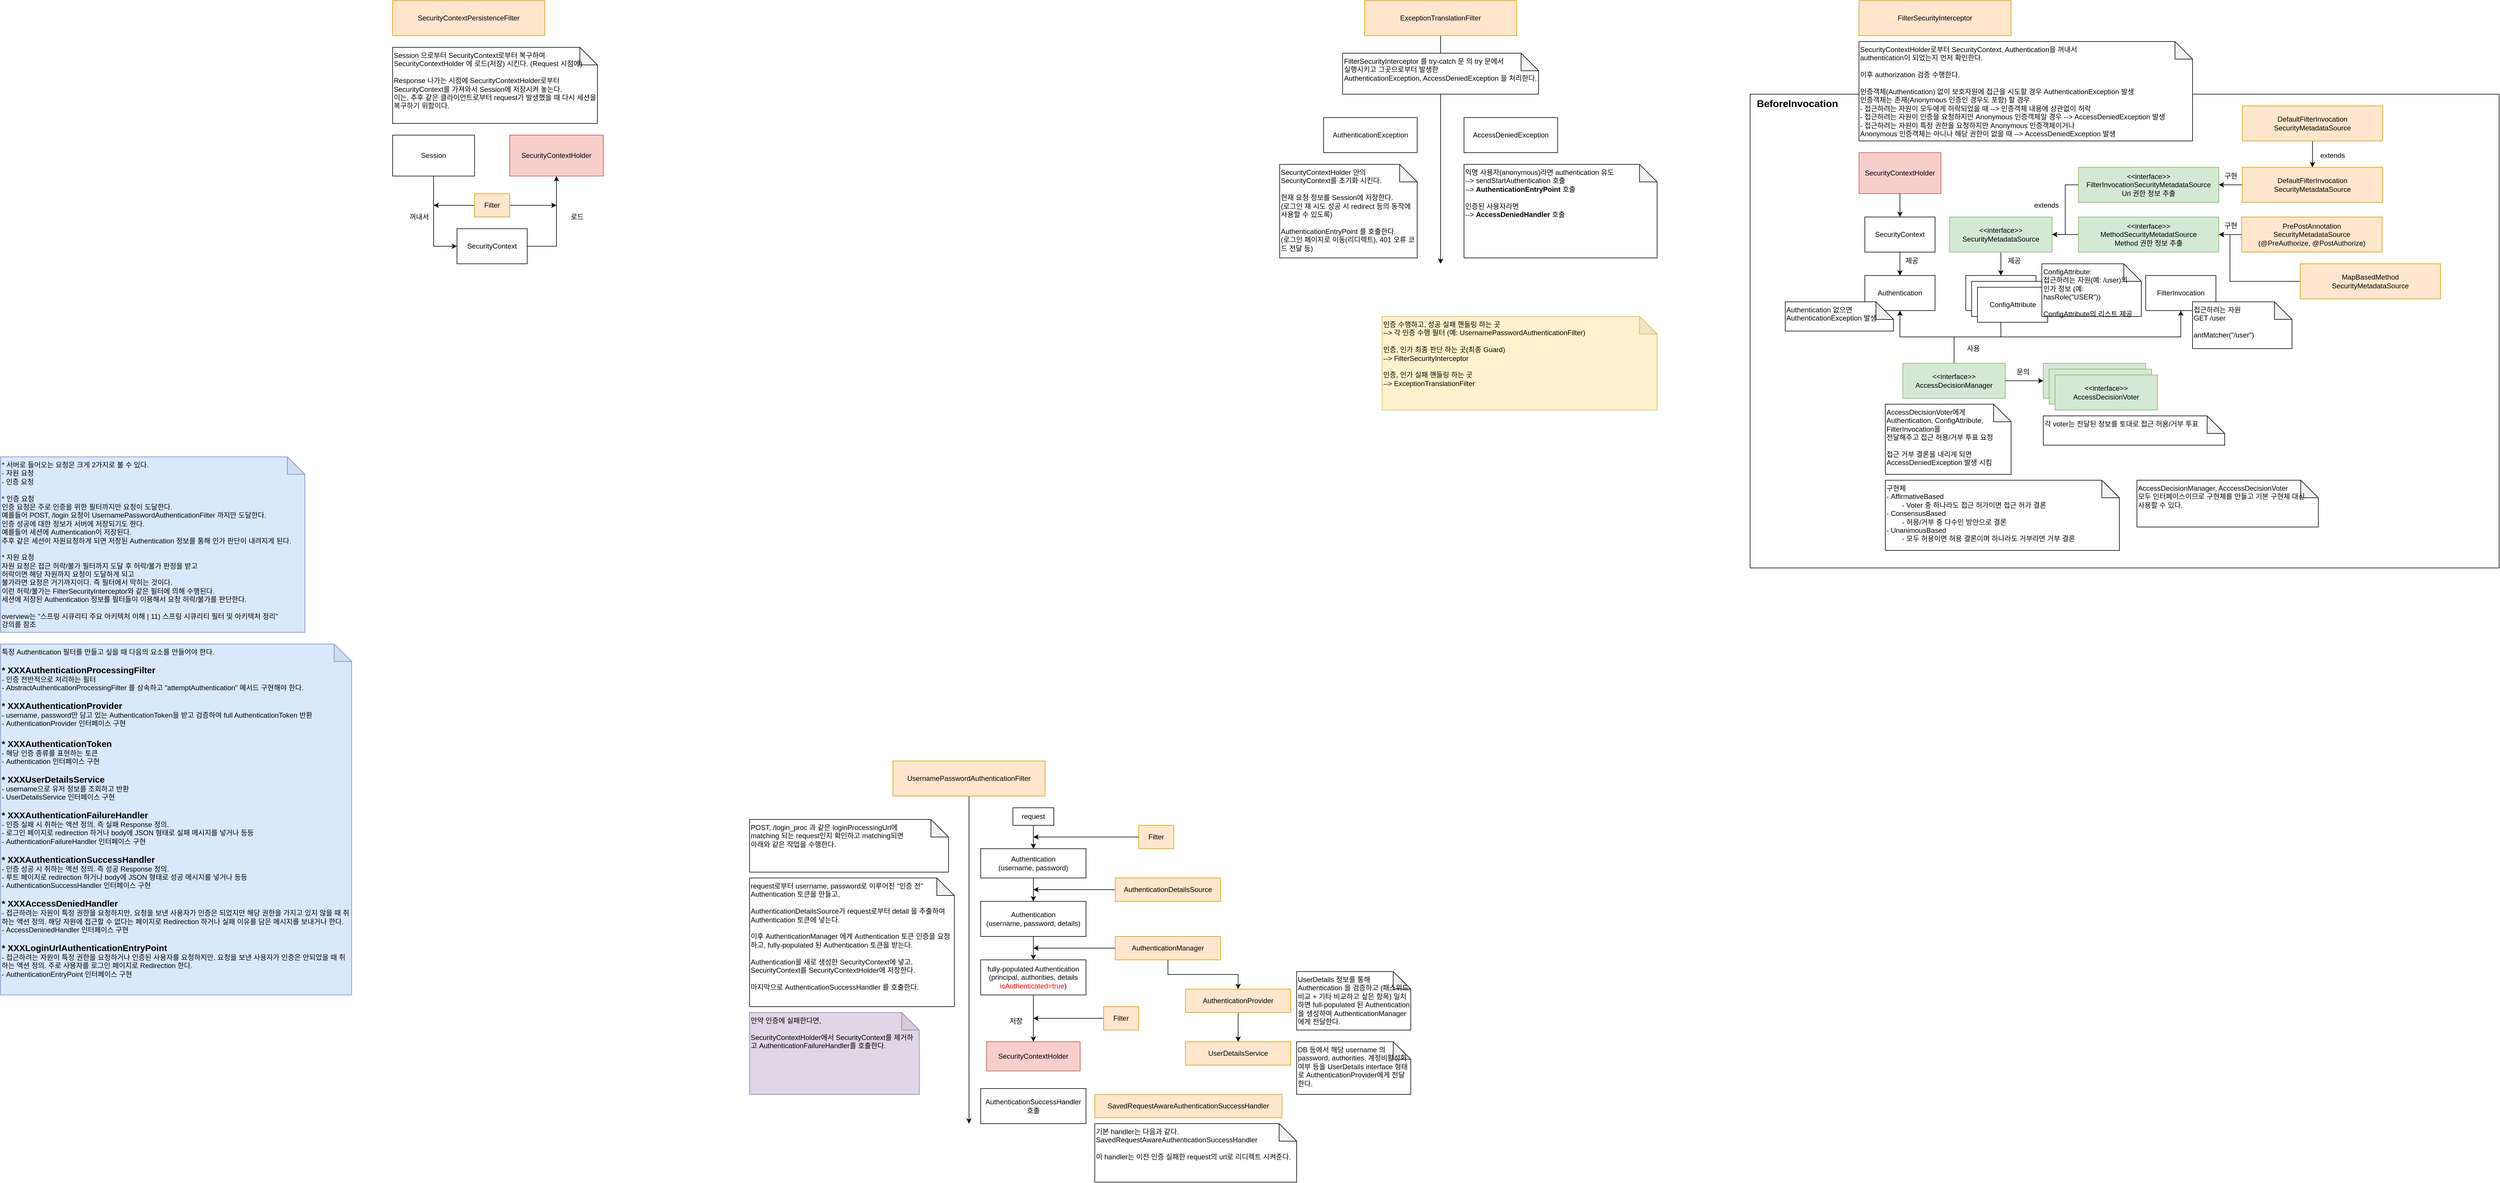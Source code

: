 <mxfile version="20.3.0" type="device"><diagram id="fEAKp0u4uvfyY1nAIhSr" name="페이지-1"><mxGraphModel dx="1470" dy="1015" grid="1" gridSize="10" guides="1" tooltips="1" connect="1" arrows="1" fold="1" page="1" pageScale="1" pageWidth="4681" pageHeight="3300" math="0" shadow="0"><root><mxCell id="0"/><mxCell id="1" parent="0"/><mxCell id="J-JiN92Ajlv5Bf_auCb4-23" value="&amp;nbsp; BeforeInvocation" style="whiteSpace=wrap;html=1;align=left;verticalAlign=top;fontStyle=1;fontSize=17;" vertex="1" parent="1"><mxGeometry x="3140" y="350" width="1280" height="810" as="geometry"/></mxCell><mxCell id="0zWAwp9m0HfC0vulb-zA-1" value="SecurityContextPersistenceFilter" style="rounded=0;whiteSpace=wrap;html=1;fillColor=#ffe6cc;strokeColor=#d79b00;" parent="1" vertex="1"><mxGeometry x="820" y="190" width="260" height="60" as="geometry"/></mxCell><mxCell id="0zWAwp9m0HfC0vulb-zA-2" value="Session 으로부터 SecurityContext로부터 복구하여 SecurityContextHolder 에 로드(저장) 시킨다. (Request 시점에)&lt;br&gt;&lt;br&gt;Response 나가는 시점에 SecurityContextHolder로부터&lt;br&gt;SecurityContext를 가져와서 Session에 저장시켜 놓는다.&lt;br&gt;이는, 추후 같은 클라이언트로부터 request가 발생했을 때 다시 세션을&lt;br&gt;복구하기 위함이다." style="shape=note;whiteSpace=wrap;html=1;backgroundOutline=1;darkOpacity=0.05;align=left;verticalAlign=top;" parent="1" vertex="1"><mxGeometry x="820" y="270" width="350" height="130" as="geometry"/></mxCell><mxCell id="0zWAwp9m0HfC0vulb-zA-5" style="edgeStyle=orthogonalEdgeStyle;rounded=0;orthogonalLoop=1;jettySize=auto;html=1;" parent="1" source="0zWAwp9m0HfC0vulb-zA-3" edge="1"><mxGeometry relative="1" as="geometry"><mxPoint x="1805" y="2110" as="targetPoint"/></mxGeometry></mxCell><mxCell id="0zWAwp9m0HfC0vulb-zA-3" value="UsernamePasswordAuthenticationFilter" style="rounded=0;whiteSpace=wrap;html=1;fillColor=#ffe6cc;strokeColor=#d79b00;" parent="1" vertex="1"><mxGeometry x="1675" y="1490" width="260" height="60" as="geometry"/></mxCell><mxCell id="0zWAwp9m0HfC0vulb-zA-4" value="request로부터 username, password로 이루어진 &quot;인증 전&quot; Authentication 토큰을 만들고,&lt;br&gt;&lt;br&gt;AuthenticationDetailsSource가 request로부터 detail 을 추출하여 Authentication 토큰에 넣는다.&lt;br&gt;&lt;br&gt;이후 AuthenticationManager 에게 Authentication 토큰 인증을 요청하고, fully-populated 된 Authentication 토큰을 받는다.&lt;br&gt;&lt;br&gt;Authentication을 새로 생성한 SecurityContext에 넣고, SecurityContext를 SecurityContextHolder에 저장한다.&lt;br&gt;&lt;br&gt;마지막으로 AuthenticationSuccessHandler 를 호출한다." style="shape=note;whiteSpace=wrap;html=1;backgroundOutline=1;darkOpacity=0.05;align=left;verticalAlign=top;" parent="1" vertex="1"><mxGeometry x="1430" y="1690" width="350" height="220" as="geometry"/></mxCell><mxCell id="tesphDFJNX7xThEqR43b-5" style="edgeStyle=orthogonalEdgeStyle;rounded=0;orthogonalLoop=1;jettySize=auto;html=1;entryX=0.5;entryY=0;entryDx=0;entryDy=0;" parent="1" source="0zWAwp9m0HfC0vulb-zA-6" target="tesphDFJNX7xThEqR43b-4" edge="1"><mxGeometry relative="1" as="geometry"/></mxCell><mxCell id="0zWAwp9m0HfC0vulb-zA-6" value="Authentication&lt;br&gt;(username, password)" style="whiteSpace=wrap;html=1;" parent="1" vertex="1"><mxGeometry x="1825" y="1640" width="180" height="50" as="geometry"/></mxCell><mxCell id="0zWAwp9m0HfC0vulb-zA-7" value="FilterSecurityInterceptor" style="rounded=0;whiteSpace=wrap;html=1;fillColor=#ffe6cc;strokeColor=#d79b00;" parent="1" vertex="1"><mxGeometry x="3326" y="190" width="260" height="60" as="geometry"/></mxCell><mxCell id="0zWAwp9m0HfC0vulb-zA-14" style="edgeStyle=orthogonalEdgeStyle;rounded=0;orthogonalLoop=1;jettySize=auto;html=1;entryX=0.5;entryY=1;entryDx=0;entryDy=0;exitX=1;exitY=0.5;exitDx=0;exitDy=0;" parent="1" source="0zWAwp9m0HfC0vulb-zA-9" target="0zWAwp9m0HfC0vulb-zA-10" edge="1"><mxGeometry relative="1" as="geometry"/></mxCell><mxCell id="0zWAwp9m0HfC0vulb-zA-9" value="SecurityContext" style="rounded=0;whiteSpace=wrap;html=1;" parent="1" vertex="1"><mxGeometry x="930" y="580" width="120" height="60" as="geometry"/></mxCell><mxCell id="0zWAwp9m0HfC0vulb-zA-10" value="SecurityContextHolder" style="rounded=0;whiteSpace=wrap;html=1;fillColor=#f8cecc;strokeColor=#b85450;" parent="1" vertex="1"><mxGeometry x="1020" y="420" width="160" height="70" as="geometry"/></mxCell><mxCell id="0zWAwp9m0HfC0vulb-zA-15" style="edgeStyle=orthogonalEdgeStyle;rounded=0;orthogonalLoop=1;jettySize=auto;html=1;entryX=0;entryY=0.5;entryDx=0;entryDy=0;" parent="1" source="0zWAwp9m0HfC0vulb-zA-11" target="0zWAwp9m0HfC0vulb-zA-9" edge="1"><mxGeometry relative="1" as="geometry"/></mxCell><mxCell id="0zWAwp9m0HfC0vulb-zA-11" value="Session" style="rounded=0;whiteSpace=wrap;html=1;" parent="1" vertex="1"><mxGeometry x="820" y="420" width="140" height="70" as="geometry"/></mxCell><mxCell id="0zWAwp9m0HfC0vulb-zA-16" style="edgeStyle=orthogonalEdgeStyle;rounded=0;orthogonalLoop=1;jettySize=auto;html=1;" parent="1" source="0zWAwp9m0HfC0vulb-zA-13" edge="1"><mxGeometry relative="1" as="geometry"><mxPoint x="890" y="540" as="targetPoint"/></mxGeometry></mxCell><mxCell id="0zWAwp9m0HfC0vulb-zA-17" style="edgeStyle=orthogonalEdgeStyle;rounded=0;orthogonalLoop=1;jettySize=auto;html=1;" parent="1" source="0zWAwp9m0HfC0vulb-zA-13" edge="1"><mxGeometry relative="1" as="geometry"><mxPoint x="1100" y="540" as="targetPoint"/></mxGeometry></mxCell><mxCell id="0zWAwp9m0HfC0vulb-zA-13" value="Filter" style="whiteSpace=wrap;html=1;fillColor=#ffe6cc;strokeColor=#d79b00;" parent="1" vertex="1"><mxGeometry x="960" y="520" width="60" height="40" as="geometry"/></mxCell><mxCell id="0zWAwp9m0HfC0vulb-zA-18" value="꺼내서" style="text;html=1;align=center;verticalAlign=middle;resizable=0;points=[];autosize=1;strokeColor=none;fillColor=none;" parent="1" vertex="1"><mxGeometry x="840" y="545" width="50" height="30" as="geometry"/></mxCell><mxCell id="0zWAwp9m0HfC0vulb-zA-19" value="로드" style="text;html=1;align=center;verticalAlign=middle;resizable=0;points=[];autosize=1;strokeColor=none;fillColor=none;" parent="1" vertex="1"><mxGeometry x="1115" y="545" width="40" height="30" as="geometry"/></mxCell><mxCell id="0zWAwp9m0HfC0vulb-zA-33" style="edgeStyle=orthogonalEdgeStyle;rounded=0;orthogonalLoop=1;jettySize=auto;html=1;entryX=0.5;entryY=0;entryDx=0;entryDy=0;" parent="1" source="0zWAwp9m0HfC0vulb-zA-21" target="0zWAwp9m0HfC0vulb-zA-32" edge="1"><mxGeometry relative="1" as="geometry"/></mxCell><mxCell id="0zWAwp9m0HfC0vulb-zA-21" value="SecurityContext" style="rounded=0;whiteSpace=wrap;html=1;" parent="1" vertex="1"><mxGeometry x="3336" y="560" width="120" height="60" as="geometry"/></mxCell><mxCell id="0zWAwp9m0HfC0vulb-zA-31" style="edgeStyle=orthogonalEdgeStyle;rounded=0;orthogonalLoop=1;jettySize=auto;html=1;entryX=0.5;entryY=0;entryDx=0;entryDy=0;" parent="1" source="0zWAwp9m0HfC0vulb-zA-24" target="0zWAwp9m0HfC0vulb-zA-21" edge="1"><mxGeometry relative="1" as="geometry"/></mxCell><mxCell id="0zWAwp9m0HfC0vulb-zA-24" value="SecurityContextHolder" style="rounded=0;whiteSpace=wrap;html=1;fillColor=#f8cecc;strokeColor=#b85450;" parent="1" vertex="1"><mxGeometry x="3326" y="450" width="140" height="70" as="geometry"/></mxCell><mxCell id="0zWAwp9m0HfC0vulb-zA-30" value="SecurityContextHolder로부터 SecurityContext, Authentication을 꺼내서&lt;br&gt;authentication이 되었는지 먼저 확인한다.&lt;br&gt;&lt;br&gt;이후 authorization 검증 수행한다.&lt;br&gt;&lt;br&gt;인증객체(Authentication) 없이 보호자원에 접근을 시도할 경우 AuthenticationException 발생&lt;br&gt;인증객체는 존재(Anonymous 인증인 경우도 포함) 할 경우&lt;br&gt;- 접근하려는 자원이 모두에게 허락되었을 때 --&amp;gt; 인증객체 내용에 상관없이 허락&lt;br&gt;- 접근하려는 자원이 인증을 요청하지만 Anonymous 인증객체일 경우 --&amp;gt; AccessDeniedException 발생&lt;br&gt;- 접근하려는 자원이 특정 권한을 요청하지만 Anonymous 인증객체이거나&lt;br&gt;Anonymous 인증객체는 아니나 해당 권한이 없을 때 --&amp;gt; AccessDeniedException 발생" style="shape=note;whiteSpace=wrap;html=1;backgroundOutline=1;darkOpacity=0.05;align=left;verticalAlign=top;" parent="1" vertex="1"><mxGeometry x="3326" y="260" width="570" height="170" as="geometry"/></mxCell><mxCell id="0zWAwp9m0HfC0vulb-zA-32" value="Authentication" style="rounded=0;whiteSpace=wrap;html=1;" parent="1" vertex="1"><mxGeometry x="3336" y="660" width="120" height="60" as="geometry"/></mxCell><mxCell id="tesphDFJNX7xThEqR43b-2" value="만약 인증에 실패한다면,&lt;br&gt;&lt;br&gt;SecurityContextHolder에서 SecurityContext를 제거하고 AuthenticationFailureHandler를 호출한다." style="shape=note;whiteSpace=wrap;html=1;backgroundOutline=1;darkOpacity=0.05;align=left;verticalAlign=top;fillColor=#e1d5e7;strokeColor=#9673a6;" parent="1" vertex="1"><mxGeometry x="1430" y="1920" width="290" height="140" as="geometry"/></mxCell><mxCell id="tesphDFJNX7xThEqR43b-7" style="edgeStyle=orthogonalEdgeStyle;rounded=0;orthogonalLoop=1;jettySize=auto;html=1;entryX=0.5;entryY=0;entryDx=0;entryDy=0;" parent="1" source="tesphDFJNX7xThEqR43b-4" target="tesphDFJNX7xThEqR43b-6" edge="1"><mxGeometry relative="1" as="geometry"/></mxCell><mxCell id="tesphDFJNX7xThEqR43b-4" value="Authentication&lt;br&gt;(username, password, details)" style="whiteSpace=wrap;html=1;" parent="1" vertex="1"><mxGeometry x="1825" y="1730" width="180" height="60" as="geometry"/></mxCell><mxCell id="tesphDFJNX7xThEqR43b-30" style="edgeStyle=orthogonalEdgeStyle;rounded=0;orthogonalLoop=1;jettySize=auto;html=1;entryX=0.5;entryY=0;entryDx=0;entryDy=0;" parent="1" source="tesphDFJNX7xThEqR43b-6" target="tesphDFJNX7xThEqR43b-29" edge="1"><mxGeometry relative="1" as="geometry"><mxPoint x="1915" y="1930" as="targetPoint"/></mxGeometry></mxCell><mxCell id="tesphDFJNX7xThEqR43b-6" value="fully-populated Authentication&lt;br&gt;(principal, authorities, details&lt;br&gt;&lt;font color=&quot;#ff0000&quot;&gt;isAuthenticated=true&lt;/font&gt;)" style="whiteSpace=wrap;html=1;" parent="1" vertex="1"><mxGeometry x="1825" y="1830" width="180" height="60" as="geometry"/></mxCell><mxCell id="tesphDFJNX7xThEqR43b-16" style="edgeStyle=orthogonalEdgeStyle;rounded=0;orthogonalLoop=1;jettySize=auto;html=1;" parent="1" source="tesphDFJNX7xThEqR43b-8" edge="1"><mxGeometry relative="1" as="geometry"><mxPoint x="1915" y="1710" as="targetPoint"/></mxGeometry></mxCell><mxCell id="tesphDFJNX7xThEqR43b-8" value="AuthenticationDetailsSource" style="whiteSpace=wrap;html=1;fillColor=#ffe6cc;strokeColor=#d79b00;" parent="1" vertex="1"><mxGeometry x="2055" y="1690" width="180" height="40" as="geometry"/></mxCell><mxCell id="tesphDFJNX7xThEqR43b-12" style="edgeStyle=orthogonalEdgeStyle;rounded=0;orthogonalLoop=1;jettySize=auto;html=1;entryX=0.5;entryY=0;entryDx=0;entryDy=0;" parent="1" source="tesphDFJNX7xThEqR43b-10" target="0zWAwp9m0HfC0vulb-zA-6" edge="1"><mxGeometry relative="1" as="geometry"/></mxCell><mxCell id="tesphDFJNX7xThEqR43b-10" value="request" style="whiteSpace=wrap;html=1;" parent="1" vertex="1"><mxGeometry x="1880" y="1570" width="70" height="30" as="geometry"/></mxCell><mxCell id="tesphDFJNX7xThEqR43b-17" style="edgeStyle=orthogonalEdgeStyle;rounded=0;orthogonalLoop=1;jettySize=auto;html=1;" parent="1" source="tesphDFJNX7xThEqR43b-14" edge="1"><mxGeometry relative="1" as="geometry"><mxPoint x="1915" y="1620" as="targetPoint"/></mxGeometry></mxCell><mxCell id="tesphDFJNX7xThEqR43b-14" value="Filter" style="whiteSpace=wrap;html=1;fillColor=#ffe6cc;strokeColor=#d79b00;" parent="1" vertex="1"><mxGeometry x="2095" y="1600" width="60" height="40" as="geometry"/></mxCell><mxCell id="tesphDFJNX7xThEqR43b-19" style="edgeStyle=orthogonalEdgeStyle;rounded=0;orthogonalLoop=1;jettySize=auto;html=1;" parent="1" source="tesphDFJNX7xThEqR43b-18" edge="1"><mxGeometry relative="1" as="geometry"><mxPoint x="1915" y="1810" as="targetPoint"/></mxGeometry></mxCell><mxCell id="tesphDFJNX7xThEqR43b-26" style="edgeStyle=orthogonalEdgeStyle;rounded=0;orthogonalLoop=1;jettySize=auto;html=1;entryX=0.5;entryY=0;entryDx=0;entryDy=0;" parent="1" source="tesphDFJNX7xThEqR43b-18" target="tesphDFJNX7xThEqR43b-20" edge="1"><mxGeometry relative="1" as="geometry"/></mxCell><mxCell id="tesphDFJNX7xThEqR43b-18" value="AuthenticationManager" style="whiteSpace=wrap;html=1;fillColor=#ffe6cc;strokeColor=#d79b00;" parent="1" vertex="1"><mxGeometry x="2055" y="1790" width="180" height="40" as="geometry"/></mxCell><mxCell id="tesphDFJNX7xThEqR43b-27" style="edgeStyle=orthogonalEdgeStyle;rounded=0;orthogonalLoop=1;jettySize=auto;html=1;entryX=0.5;entryY=0;entryDx=0;entryDy=0;" parent="1" source="tesphDFJNX7xThEqR43b-20" target="tesphDFJNX7xThEqR43b-21" edge="1"><mxGeometry relative="1" as="geometry"/></mxCell><mxCell id="tesphDFJNX7xThEqR43b-20" value="AuthenticationProvider" style="whiteSpace=wrap;html=1;fillColor=#ffe6cc;strokeColor=#d79b00;" parent="1" vertex="1"><mxGeometry x="2175" y="1880" width="180" height="40" as="geometry"/></mxCell><mxCell id="tesphDFJNX7xThEqR43b-21" value="UserDetailsService" style="whiteSpace=wrap;html=1;fillColor=#ffe6cc;strokeColor=#d79b00;" parent="1" vertex="1"><mxGeometry x="2175" y="1970" width="180" height="40" as="geometry"/></mxCell><mxCell id="tesphDFJNX7xThEqR43b-24" value="DB 등에서 해당 username 의&lt;br&gt;password, authorities, 계정비활성화 여부 등을 UserDetails interface 형태로 AuthenticationProvider에게 전달한다." style="shape=note;whiteSpace=wrap;html=1;backgroundOutline=1;darkOpacity=0.05;align=left;verticalAlign=top;" parent="1" vertex="1"><mxGeometry x="2365" y="1970" width="195" height="90" as="geometry"/></mxCell><mxCell id="tesphDFJNX7xThEqR43b-28" value="UserDetails 정보를 통해 Authentication 을 검증하고 (패스워드 비교 + 기타 비교하고 싶은 항목) 일치하면 full-populated 된 Authentication을 생성하여 AuthenticationManager에게 전달한다." style="shape=note;whiteSpace=wrap;html=1;backgroundOutline=1;darkOpacity=0.05;align=left;verticalAlign=top;" parent="1" vertex="1"><mxGeometry x="2365" y="1850" width="195" height="100" as="geometry"/></mxCell><mxCell id="tesphDFJNX7xThEqR43b-29" value="SecurityContextHolder" style="rounded=0;whiteSpace=wrap;html=1;fillColor=#f8cecc;strokeColor=#b85450;" parent="1" vertex="1"><mxGeometry x="1835" y="1970" width="160" height="50" as="geometry"/></mxCell><mxCell id="tesphDFJNX7xThEqR43b-32" style="edgeStyle=orthogonalEdgeStyle;rounded=0;orthogonalLoop=1;jettySize=auto;html=1;" parent="1" source="tesphDFJNX7xThEqR43b-31" edge="1"><mxGeometry relative="1" as="geometry"><mxPoint x="1915" y="1930" as="targetPoint"/></mxGeometry></mxCell><mxCell id="tesphDFJNX7xThEqR43b-31" value="Filter" style="whiteSpace=wrap;html=1;fillColor=#ffe6cc;strokeColor=#d79b00;" parent="1" vertex="1"><mxGeometry x="2035" y="1910" width="60" height="40" as="geometry"/></mxCell><mxCell id="tesphDFJNX7xThEqR43b-33" value="저장" style="text;html=1;align=center;verticalAlign=middle;resizable=0;points=[];autosize=1;strokeColor=none;fillColor=none;" parent="1" vertex="1"><mxGeometry x="1865" y="1920" width="40" height="30" as="geometry"/></mxCell><mxCell id="tesphDFJNX7xThEqR43b-35" value="AuthenticationSuccessHandler&lt;br&gt;호출" style="whiteSpace=wrap;html=1;" parent="1" vertex="1"><mxGeometry x="1825" y="2050" width="180" height="60" as="geometry"/></mxCell><mxCell id="tesphDFJNX7xThEqR43b-39" value="POST, /login_proc 과 같은 loginProcessingUrl에&lt;br&gt;matching 되는 request인지 확인하고 matching되면&lt;br&gt;아래와 같은 작업을 수행한다." style="shape=note;whiteSpace=wrap;html=1;backgroundOutline=1;darkOpacity=0.05;align=left;verticalAlign=top;" parent="1" vertex="1"><mxGeometry x="1430" y="1590" width="340" height="90" as="geometry"/></mxCell><mxCell id="8GFI98bqPoF-Jqs7IHMk-7" style="edgeStyle=orthogonalEdgeStyle;rounded=0;orthogonalLoop=1;jettySize=auto;html=1;" parent="1" source="8GFI98bqPoF-Jqs7IHMk-1" edge="1"><mxGeometry relative="1" as="geometry"><mxPoint x="2611" y="640" as="targetPoint"/></mxGeometry></mxCell><mxCell id="8GFI98bqPoF-Jqs7IHMk-1" value="ExceptionTranslationFilter" style="rounded=0;whiteSpace=wrap;html=1;fillColor=#ffe6cc;strokeColor=#d79b00;" parent="1" vertex="1"><mxGeometry x="2481" y="190" width="260" height="60" as="geometry"/></mxCell><mxCell id="8GFI98bqPoF-Jqs7IHMk-2" value="FilterSecurityInterceptor 를 try-catch 문 의 try 문에서&lt;br&gt;실행시키고 그곳으로부터 발생한&lt;br&gt;AuthenticationException, AccessDeniedException 을 처리한다." style="shape=note;whiteSpace=wrap;html=1;backgroundOutline=1;darkOpacity=0.05;align=left;verticalAlign=top;" parent="1" vertex="1"><mxGeometry x="2443.5" y="280" width="335" height="70" as="geometry"/></mxCell><mxCell id="8GFI98bqPoF-Jqs7IHMk-4" value="AuthenticationException" style="rounded=0;whiteSpace=wrap;html=1;" parent="1" vertex="1"><mxGeometry x="2411" y="390" width="160" height="60" as="geometry"/></mxCell><mxCell id="8GFI98bqPoF-Jqs7IHMk-6" value="AccessDeniedException" style="rounded=0;whiteSpace=wrap;html=1;" parent="1" vertex="1"><mxGeometry x="2651" y="390" width="160" height="60" as="geometry"/></mxCell><mxCell id="8GFI98bqPoF-Jqs7IHMk-9" value="SecurityContextHolder 안의&lt;br&gt;SecurityContext를 초기화 시킨다.&lt;br&gt;&lt;br&gt;현재 요청 정보를 Session에 저장한다.&lt;br&gt;(로그인 재 시도 성공 시 redirect 등의 동작에 사용할 수 있도록)&lt;br&gt;&lt;br&gt;AuthenticationEntryPoint 를 호출한다.&lt;br&gt;(로그인 페이지로 이동(리디렉트), 401 오류 코드 전달 등)" style="shape=note;whiteSpace=wrap;html=1;backgroundOutline=1;darkOpacity=0.05;align=left;verticalAlign=top;" parent="1" vertex="1"><mxGeometry x="2336" y="470" width="235" height="160" as="geometry"/></mxCell><mxCell id="8GFI98bqPoF-Jqs7IHMk-10" value="익명 사용자(anonymous)라면 authentication 유도&lt;br&gt;--&amp;gt; sendStartAuthentication 호출&lt;br&gt;--&amp;gt; &lt;b&gt;AuthenticationEntryPoint&lt;/b&gt; 호출&lt;br&gt;&lt;br&gt;인증된 사용자라면&lt;br&gt;--&amp;gt; &lt;b&gt;AccessDeniedHandler&lt;/b&gt; 호출" style="shape=note;whiteSpace=wrap;html=1;backgroundOutline=1;darkOpacity=0.05;align=left;verticalAlign=top;" parent="1" vertex="1"><mxGeometry x="2651" y="470" width="330" height="160" as="geometry"/></mxCell><mxCell id="K3Fpr3V5GH1eMh_Ka9oZ-1" value="기본 handler는 다음과 같다.&lt;br&gt;&lt;span style=&quot;text-align: center;&quot;&gt;SavedRequestAwareAuthenticationSuccessHandler&lt;/span&gt;&lt;br&gt;&lt;br&gt;이 handler는 이전 인증 실패한 request의 url로 리디렉트 시켜준다." style="shape=note;whiteSpace=wrap;html=1;backgroundOutline=1;darkOpacity=0.05;align=left;verticalAlign=top;" parent="1" vertex="1"><mxGeometry x="2020" y="2110" width="345" height="100" as="geometry"/></mxCell><mxCell id="K3Fpr3V5GH1eMh_Ka9oZ-2" value="SavedRequestAwareAuthenticationSuccessHandler" style="whiteSpace=wrap;html=1;fillColor=#ffe6cc;strokeColor=#d79b00;" parent="1" vertex="1"><mxGeometry x="2020" y="2060" width="320" height="40" as="geometry"/></mxCell><mxCell id="nnFCDryj_bi0p2zYQOn_-2" value="인증 수행하고, 성공 실패 핸들링 하는 곳&lt;br&gt;--&amp;gt; 각 인증 수행 필터 (예: UsernamePasswordAuthenticationFilter)&lt;br&gt;&lt;br&gt;인증, 인가 최종 판단 하는 곳(최종 Guard)&lt;br&gt;--&amp;gt; FilterSecurityInterceptor&lt;br&gt;&lt;br&gt;인증, 인가 실패 핸들링 하는 곳&lt;br&gt;--&amp;gt; ExceptionTranslationFilter" style="shape=note;whiteSpace=wrap;html=1;backgroundOutline=1;darkOpacity=0.05;align=left;verticalAlign=top;fillColor=#fff2cc;strokeColor=#d6b656;" parent="1" vertex="1"><mxGeometry x="2511" y="730" width="470" height="160" as="geometry"/></mxCell><mxCell id="GlEBc8qJbTSXBRJEVLJI-10" style="edgeStyle=orthogonalEdgeStyle;rounded=0;orthogonalLoop=1;jettySize=auto;html=1;" parent="1" source="GlEBc8qJbTSXBRJEVLJI-2" target="0zWAwp9m0HfC0vulb-zA-32" edge="1"><mxGeometry relative="1" as="geometry"/></mxCell><mxCell id="GlEBc8qJbTSXBRJEVLJI-11" style="edgeStyle=orthogonalEdgeStyle;rounded=0;orthogonalLoop=1;jettySize=auto;html=1;entryX=0.5;entryY=1;entryDx=0;entryDy=0;" parent="1" source="GlEBc8qJbTSXBRJEVLJI-2" target="GlEBc8qJbTSXBRJEVLJI-7" edge="1"><mxGeometry relative="1" as="geometry"/></mxCell><mxCell id="GlEBc8qJbTSXBRJEVLJI-17" style="edgeStyle=orthogonalEdgeStyle;rounded=0;orthogonalLoop=1;jettySize=auto;html=1;entryX=0;entryY=0.5;entryDx=0;entryDy=0;" parent="1" source="GlEBc8qJbTSXBRJEVLJI-2" target="GlEBc8qJbTSXBRJEVLJI-13" edge="1"><mxGeometry relative="1" as="geometry"/></mxCell><mxCell id="prprM9InsvnHANNqf6z--5" style="edgeStyle=orthogonalEdgeStyle;rounded=0;orthogonalLoop=1;jettySize=auto;html=1;exitX=0.5;exitY=0;exitDx=0;exitDy=0;" parent="1" source="GlEBc8qJbTSXBRJEVLJI-2" target="prprM9InsvnHANNqf6z--4" edge="1"><mxGeometry relative="1" as="geometry"/></mxCell><mxCell id="GlEBc8qJbTSXBRJEVLJI-2" value="&amp;lt;&amp;lt;interface&amp;gt;&amp;gt;&lt;br&gt;AccessDecisionManager" style="rounded=0;whiteSpace=wrap;html=1;fillColor=#d5e8d4;strokeColor=#82b366;" parent="1" vertex="1"><mxGeometry x="3401" y="810" width="175" height="60" as="geometry"/></mxCell><mxCell id="GlEBc8qJbTSXBRJEVLJI-8" style="edgeStyle=orthogonalEdgeStyle;rounded=0;orthogonalLoop=1;jettySize=auto;html=1;" parent="1" source="GlEBc8qJbTSXBRJEVLJI-6" target="GlEBc8qJbTSXBRJEVLJI-7" edge="1"><mxGeometry relative="1" as="geometry"/></mxCell><mxCell id="GlEBc8qJbTSXBRJEVLJI-6" value="&amp;lt;&amp;lt;interface&amp;gt;&amp;gt;&lt;br&gt;SecurityMetadataSource" style="rounded=0;whiteSpace=wrap;html=1;fillColor=#d5e8d4;strokeColor=#82b366;" parent="1" vertex="1"><mxGeometry x="3481" y="560" width="175" height="60" as="geometry"/></mxCell><mxCell id="GlEBc8qJbTSXBRJEVLJI-7" value="ConfigAttribute" style="rounded=0;whiteSpace=wrap;html=1;" parent="1" vertex="1"><mxGeometry x="3508.5" y="660" width="120" height="60" as="geometry"/></mxCell><mxCell id="GlEBc8qJbTSXBRJEVLJI-12" value="각 voter는 전달된 정보를 토대로 접근 허용/거부 투표" style="shape=note;whiteSpace=wrap;html=1;backgroundOutline=1;darkOpacity=0.05;align=left;verticalAlign=top;" parent="1" vertex="1"><mxGeometry x="3641" y="900" width="310" height="50" as="geometry"/></mxCell><mxCell id="GlEBc8qJbTSXBRJEVLJI-13" value="&amp;lt;&amp;lt;interface&amp;gt;&amp;gt;&lt;br&gt;AccessDecisionVoter" style="rounded=0;whiteSpace=wrap;html=1;fillColor=#d5e8d4;strokeColor=#82b366;" parent="1" vertex="1"><mxGeometry x="3641" y="810" width="175" height="60" as="geometry"/></mxCell><mxCell id="GlEBc8qJbTSXBRJEVLJI-15" value="Authentication 없으면&lt;br&gt;AuthenticationException 발생" style="shape=note;whiteSpace=wrap;html=1;backgroundOutline=1;darkOpacity=0.05;align=left;verticalAlign=top;" parent="1" vertex="1"><mxGeometry x="3200" y="705" width="185" height="50" as="geometry"/></mxCell><mxCell id="GlEBc8qJbTSXBRJEVLJI-16" value="AccessDecisionVoter에게&lt;br&gt;Authentication, ConfigAttribute,&lt;br&gt;FilterInvocation을&lt;br&gt;전달해주고 접근 허용/거부 투표 요청&lt;br&gt;&lt;br&gt;접근 거부 결론을 내리게 되면 AccessDeniedException 발생 시킴" style="shape=note;whiteSpace=wrap;html=1;backgroundOutline=1;darkOpacity=0.05;align=left;verticalAlign=top;" parent="1" vertex="1"><mxGeometry x="3371" y="880" width="215" height="120" as="geometry"/></mxCell><mxCell id="GlEBc8qJbTSXBRJEVLJI-18" value="제공" style="text;html=1;align=center;verticalAlign=middle;resizable=0;points=[];autosize=1;strokeColor=none;fillColor=none;" parent="1" vertex="1"><mxGeometry x="3571" y="620" width="40" height="30" as="geometry"/></mxCell><mxCell id="GlEBc8qJbTSXBRJEVLJI-19" value="사용" style="text;html=1;align=center;verticalAlign=middle;resizable=0;points=[];autosize=1;strokeColor=none;fillColor=none;" parent="1" vertex="1"><mxGeometry x="3501" y="770" width="40" height="30" as="geometry"/></mxCell><mxCell id="GlEBc8qJbTSXBRJEVLJI-20" value="문의" style="text;html=1;align=center;verticalAlign=middle;resizable=0;points=[];autosize=1;strokeColor=none;fillColor=none;" parent="1" vertex="1"><mxGeometry x="3586" y="810" width="40" height="30" as="geometry"/></mxCell><mxCell id="GlEBc8qJbTSXBRJEVLJI-22" value="제공" style="text;html=1;align=center;verticalAlign=middle;resizable=0;points=[];autosize=1;strokeColor=none;fillColor=none;" parent="1" vertex="1"><mxGeometry x="3396" y="620" width="40" height="30" as="geometry"/></mxCell><mxCell id="prprM9InsvnHANNqf6z--1" value="구현체&lt;br&gt;- AffirmativeBased&lt;br&gt;&lt;span style=&quot;white-space: pre;&quot;&gt;&#9;&lt;/span&gt;- Voter 중 하나라도 접근 허가이면 접근 허가 결론&lt;br&gt;- ConsensusBased&lt;br&gt;&lt;span style=&quot;white-space: pre;&quot;&gt;&#9;&lt;/span&gt;- 허용/거부 중 다수인 방안으로 결론&lt;br&gt;- UnanimousBased&lt;br&gt;&lt;span style=&quot;white-space: pre;&quot;&gt;&#9;&lt;/span&gt;- 모두 허용이면 허용 결론이며 하나라도 거부라면 거부 결론" style="shape=note;whiteSpace=wrap;html=1;backgroundOutline=1;darkOpacity=0.05;align=left;verticalAlign=top;" parent="1" vertex="1"><mxGeometry x="3371" y="1010" width="400" height="120" as="geometry"/></mxCell><mxCell id="prprM9InsvnHANNqf6z--4" value="FilterInvocation" style="rounded=0;whiteSpace=wrap;html=1;" parent="1" vertex="1"><mxGeometry x="3816" y="660" width="120" height="60" as="geometry"/></mxCell><mxCell id="prprM9InsvnHANNqf6z--6" value="접근하려는 자원&lt;br&gt;GET /user&lt;br&gt;&lt;br&gt;antMatcher(&quot;/user&quot;)" style="shape=note;whiteSpace=wrap;html=1;backgroundOutline=1;darkOpacity=0.05;align=left;verticalAlign=top;" parent="1" vertex="1"><mxGeometry x="3896" y="705" width="170" height="80" as="geometry"/></mxCell><mxCell id="prprM9InsvnHANNqf6z--7" value="AccessDecisionManager, AcccessDecisionVoter&lt;br&gt;모두 인터페이스이므로 구현체를 만들고 기본 구현체 대신&lt;br&gt;사용할 수 있다." style="shape=note;whiteSpace=wrap;html=1;backgroundOutline=1;darkOpacity=0.05;align=left;verticalAlign=top;" parent="1" vertex="1"><mxGeometry x="3801" y="1010" width="310" height="80" as="geometry"/></mxCell><mxCell id="5ZT2gSKEqDEl-iZEXKZt-4" value="* 서버로 들어오는 요청은 크게 2가지로 볼 수 있다.&lt;br&gt;- 자원 요청&lt;br&gt;- 인증 요청&lt;br&gt;&lt;br&gt;* 인증 요청&lt;br&gt;인증 요청은 주로 인증을 위한 필터까지만 요청이 도달한다.&lt;br&gt;예를들어 POST, /login 요청이 UsernamePasswordAuthenticationFilter 까지만 도달한다.&lt;br&gt;인증 성공에 대한 정보가 서버에 저장되기도 한다.&lt;br&gt;예를들어 세션에 Authentication이 저장된다.&lt;br&gt;추후 같은 세션이 자원요청하게 되면 저장된 Authentication 정보를 통해 인가 판단이 내려지게 된다.&lt;br&gt;&lt;br&gt;* 자원 요청&lt;br&gt;자원 요청은 접근 허락/불가 필터까지 도달 후 허락/불가 판정을 받고&lt;br&gt;허락이면 해당 자원까지 요청이 도달하게 되고&lt;br&gt;불가라면 요청은 거기까지이다. 즉 필터에서 막히는 것이다.&lt;br&gt;이런 허락/불가는 FilterSecurityInterceptor와 같은 필터에 의해 수행된다.&lt;br&gt;세션에 저장된 Authentication 정보를 필터들이 이용해서 요청 허락/불가를 판단한다.&lt;br&gt;&lt;br&gt;overview는 &quot;스프링 시큐리티 주요 아키텍처 이해 | 11) 스프링 시큐리티 필터 및 아키텍처 정리&quot;&lt;br&gt;강의를 참조" style="shape=note;whiteSpace=wrap;html=1;backgroundOutline=1;darkOpacity=0.05;align=left;verticalAlign=top;fillColor=#dae8fc;strokeColor=#6c8ebf;" parent="1" vertex="1"><mxGeometry x="150" y="970" width="520" height="300" as="geometry"/></mxCell><mxCell id="46yPjdFwgprUVtHIojIu-1" value="특정 Authentication 필터를 만들고 싶을 때 다음의 요소를 만들어야 한다.&lt;br&gt;&lt;br&gt;&lt;b&gt;&lt;font style=&quot;font-size: 15px;&quot;&gt;* XXXAuthenticationProcessingFilter&lt;/font&gt;&lt;/b&gt;&lt;br&gt;- 인증 전반적으로 처리하는 필터&lt;br&gt;- AbstractAuthenticationProcessingFilter 를 상속하고 &quot;attemptAuthentication&quot; 메서드 구현해야 한다.&lt;br&gt;&lt;br&gt;&lt;b&gt;&lt;font style=&quot;font-size: 15px;&quot;&gt;* XXXAuthenticationProvider&lt;/font&gt;&lt;/b&gt;&lt;br&gt;- username, password만 담고 있는 AuthenticationToken을 받고 검증하여 full AuthenticationToken 반환&lt;br&gt;- AuthenticationProvider 인터페이스 구현&lt;br&gt;&lt;b&gt;&lt;font style=&quot;font-size: 15px;&quot;&gt;&lt;br&gt;* XXXAuthenticationToken&lt;br&gt;&lt;/font&gt;&lt;/b&gt;- 해당 인증 종류를 표현하는 토큰&lt;br&gt;- Authentication 인터페이스 구현&lt;br&gt;&lt;br&gt;&lt;b&gt;&lt;font style=&quot;font-size: 15px;&quot;&gt;* XXXUserDetailsService&lt;br&gt;&lt;/font&gt;&lt;/b&gt;- username으로 유저 정보를 조회하고 반환&lt;br&gt;- UserDetailsService 인터페이스 구현&lt;br&gt;&lt;br&gt;&lt;b&gt;&lt;font style=&quot;font-size: 15px;&quot;&gt;* XXXAuthenticationFailureHandler&lt;br&gt;&lt;/font&gt;&lt;/b&gt;- 인증 실패 시 취하는 액션 정의. 즉 실패 Response 정의.&lt;br&gt;- 로그인 페이지로 redirection 하거나 body에 JSON 형태로 실패 메시지를 넣거나 등등&lt;br&gt;- AuthenticationFailureHandler 인터페이스 구현&lt;br&gt;&lt;br&gt;&lt;b&gt;&lt;font style=&quot;font-size: 15px;&quot;&gt;* XXXAuthenticationSuccessHandler&lt;br&gt;&lt;/font&gt;&lt;/b&gt;- 인증 성공 시 취하는 액션 정의. 즉 성공 Response 정의.&lt;br&gt;- 루트 페이지로 redirection 하거나 body에 JSON 형태로 성공 메시지를 넣거나 등등&lt;br&gt;- AuthenticationSuccessHandler 인터페이스 구현&lt;br&gt;&lt;br&gt;&lt;b&gt;&lt;font style=&quot;font-size: 15px;&quot;&gt;* XXXAccessDeniedHandler&lt;br&gt;&lt;/font&gt;&lt;/b&gt;- 접근하려는 자원이 특정 권한을 요청하지만, 요청을 보낸 사용자가 인증은 되었지만 해당 권한을 가지고 있지 않을 때 취하는 액션 정의. 해당 자원에 접근할 수 없다는 페이지로 Redirection 하거나 실패 이유를 담은 메시지를 보내거나 한다.&lt;br&gt;- AccessDeninedHandler 인터페이스 구현&lt;br&gt;&lt;br&gt;&lt;b&gt;&lt;font style=&quot;font-size: 15px;&quot;&gt;* XXXLoginUrlAuthenticationEntryPoint&lt;br&gt;&lt;/font&gt;&lt;/b&gt;- 접근하려는 자원이 특정 권한을 요청하거나 인증된 사용자를 요청하지만, 요청을 보낸 사용자가 인증은 안되었을 때 취하는 액션 정의. 주로 사용자를 로그인 페이지로 Redirection 한다.&lt;br&gt;- AuthenticationEntryPoint 인터페이스 구현" style="shape=note;whiteSpace=wrap;html=1;backgroundOutline=1;darkOpacity=0.05;align=left;verticalAlign=top;fillColor=#dae8fc;strokeColor=#6c8ebf;" parent="1" vertex="1"><mxGeometry x="150" y="1290" width="600" height="600" as="geometry"/></mxCell><mxCell id="XBqfXu-ALZJMWm5bkWlu-1" value="ConfigAttribute" style="rounded=0;whiteSpace=wrap;html=1;" parent="1" vertex="1"><mxGeometry x="3518.5" y="670" width="120" height="60" as="geometry"/></mxCell><mxCell id="XBqfXu-ALZJMWm5bkWlu-2" value="ConfigAttribute" style="rounded=0;whiteSpace=wrap;html=1;" parent="1" vertex="1"><mxGeometry x="3528.5" y="680" width="120" height="60" as="geometry"/></mxCell><mxCell id="GlEBc8qJbTSXBRJEVLJI-9" value="ConfigAttribute: &lt;br&gt;접근하려는 자원(예: /user)의&lt;br&gt;인가 정보 (예: hasRole(&quot;USER&quot;))&lt;br&gt;&lt;br&gt;ConfigAttribute의 리스트 제공" style="shape=note;whiteSpace=wrap;html=1;backgroundOutline=1;darkOpacity=0.05;align=left;verticalAlign=top;" parent="1" vertex="1"><mxGeometry x="3638.5" y="640" width="170" height="90" as="geometry"/></mxCell><mxCell id="J-JiN92Ajlv5Bf_auCb4-19" style="edgeStyle=orthogonalEdgeStyle;rounded=0;orthogonalLoop=1;jettySize=auto;html=1;entryX=1;entryY=0.5;entryDx=0;entryDy=0;" edge="1" parent="1" source="J-JiN92Ajlv5Bf_auCb4-1" target="GlEBc8qJbTSXBRJEVLJI-6"><mxGeometry relative="1" as="geometry"/></mxCell><mxCell id="J-JiN92Ajlv5Bf_auCb4-1" value="&amp;lt;&amp;lt;interface&amp;gt;&amp;gt;&lt;br&gt;FilterInvocationSecurityMetadataSource&lt;br&gt;Url 권한 정보 추출" style="rounded=0;whiteSpace=wrap;html=1;fillColor=#d5e8d4;strokeColor=#82b366;" vertex="1" parent="1"><mxGeometry x="3701" y="475" width="240" height="60" as="geometry"/></mxCell><mxCell id="J-JiN92Ajlv5Bf_auCb4-5" style="edgeStyle=orthogonalEdgeStyle;rounded=0;orthogonalLoop=1;jettySize=auto;html=1;entryX=1;entryY=0.5;entryDx=0;entryDy=0;" edge="1" parent="1" source="J-JiN92Ajlv5Bf_auCb4-2" target="GlEBc8qJbTSXBRJEVLJI-6"><mxGeometry relative="1" as="geometry"/></mxCell><mxCell id="J-JiN92Ajlv5Bf_auCb4-2" value="&amp;lt;&amp;lt;interface&amp;gt;&amp;gt;&lt;br&gt;MethodSecurityMetadatSource&lt;br&gt;Method 권한 정보 추출" style="rounded=0;whiteSpace=wrap;html=1;fillColor=#d5e8d4;strokeColor=#82b366;" vertex="1" parent="1"><mxGeometry x="3701" y="560" width="240" height="60" as="geometry"/></mxCell><mxCell id="J-JiN92Ajlv5Bf_auCb4-7" value="extends" style="text;html=1;align=center;verticalAlign=middle;resizable=0;points=[];autosize=1;strokeColor=none;fillColor=none;" vertex="1" parent="1"><mxGeometry x="3611" y="525" width="70" height="30" as="geometry"/></mxCell><mxCell id="J-JiN92Ajlv5Bf_auCb4-11" style="edgeStyle=orthogonalEdgeStyle;rounded=0;orthogonalLoop=1;jettySize=auto;html=1;entryX=1;entryY=0.5;entryDx=0;entryDy=0;" edge="1" parent="1" source="J-JiN92Ajlv5Bf_auCb4-8" target="J-JiN92Ajlv5Bf_auCb4-1"><mxGeometry relative="1" as="geometry"/></mxCell><mxCell id="J-JiN92Ajlv5Bf_auCb4-8" value="DefaultFilterInvocation&lt;br&gt;SecurityMetadataSource" style="rounded=0;whiteSpace=wrap;html=1;fillColor=#ffe6cc;strokeColor=#d79b00;" vertex="1" parent="1"><mxGeometry x="3981" y="475" width="240" height="60" as="geometry"/></mxCell><mxCell id="J-JiN92Ajlv5Bf_auCb4-10" style="edgeStyle=orthogonalEdgeStyle;rounded=0;orthogonalLoop=1;jettySize=auto;html=1;entryX=0.5;entryY=0;entryDx=0;entryDy=0;" edge="1" parent="1" source="J-JiN92Ajlv5Bf_auCb4-9" target="J-JiN92Ajlv5Bf_auCb4-8"><mxGeometry relative="1" as="geometry"/></mxCell><mxCell id="J-JiN92Ajlv5Bf_auCb4-9" value="DefaultFilterInvocation&lt;br&gt;SecurityMetadataSource" style="rounded=0;whiteSpace=wrap;html=1;fillColor=#ffe6cc;strokeColor=#d79b00;" vertex="1" parent="1"><mxGeometry x="3981" y="370" width="240" height="60" as="geometry"/></mxCell><mxCell id="J-JiN92Ajlv5Bf_auCb4-12" value="구현" style="text;html=1;align=center;verticalAlign=middle;resizable=0;points=[];autosize=1;strokeColor=none;fillColor=none;" vertex="1" parent="1"><mxGeometry x="3941" y="475" width="40" height="30" as="geometry"/></mxCell><mxCell id="J-JiN92Ajlv5Bf_auCb4-13" value="extends" style="text;html=1;align=center;verticalAlign=middle;resizable=0;points=[];autosize=1;strokeColor=none;fillColor=none;" vertex="1" parent="1"><mxGeometry x="4100" y="440" width="70" height="30" as="geometry"/></mxCell><mxCell id="J-JiN92Ajlv5Bf_auCb4-15" style="edgeStyle=orthogonalEdgeStyle;rounded=0;orthogonalLoop=1;jettySize=auto;html=1;entryX=1;entryY=0.5;entryDx=0;entryDy=0;" edge="1" parent="1" source="J-JiN92Ajlv5Bf_auCb4-14" target="J-JiN92Ajlv5Bf_auCb4-2"><mxGeometry relative="1" as="geometry"/></mxCell><mxCell id="J-JiN92Ajlv5Bf_auCb4-14" value="PrePostAnnotation&lt;br&gt;SecurityMetadataSource&lt;br&gt;(@PreAuthorize, @PostAuthorize)" style="rounded=0;whiteSpace=wrap;html=1;fillColor=#ffe6cc;strokeColor=#d79b00;" vertex="1" parent="1"><mxGeometry x="3980" y="560" width="240" height="60" as="geometry"/></mxCell><mxCell id="J-JiN92Ajlv5Bf_auCb4-16" value="구현" style="text;html=1;align=center;verticalAlign=middle;resizable=0;points=[];autosize=1;strokeColor=none;fillColor=none;" vertex="1" parent="1"><mxGeometry x="3941" y="560" width="40" height="30" as="geometry"/></mxCell><mxCell id="J-JiN92Ajlv5Bf_auCb4-22" style="edgeStyle=orthogonalEdgeStyle;rounded=0;orthogonalLoop=1;jettySize=auto;html=1;entryX=1;entryY=0.5;entryDx=0;entryDy=0;" edge="1" parent="1" source="J-JiN92Ajlv5Bf_auCb4-17" target="J-JiN92Ajlv5Bf_auCb4-2"><mxGeometry relative="1" as="geometry"><Array as="points"><mxPoint x="3960" y="670"/><mxPoint x="3960" y="590"/></Array></mxGeometry></mxCell><mxCell id="J-JiN92Ajlv5Bf_auCb4-17" value="MapBasedMethod&lt;br&gt;SecurityMetadataSource" style="rounded=0;whiteSpace=wrap;html=1;fillColor=#ffe6cc;strokeColor=#d79b00;" vertex="1" parent="1"><mxGeometry x="4080" y="640" width="240" height="60" as="geometry"/></mxCell><mxCell id="J-JiN92Ajlv5Bf_auCb4-20" value="&amp;lt;&amp;lt;interface&amp;gt;&amp;gt;&lt;br&gt;AccessDecisionVoter" style="rounded=0;whiteSpace=wrap;html=1;fillColor=#d5e8d4;strokeColor=#82b366;" vertex="1" parent="1"><mxGeometry x="3651" y="820" width="175" height="60" as="geometry"/></mxCell><mxCell id="J-JiN92Ajlv5Bf_auCb4-21" value="&amp;lt;&amp;lt;interface&amp;gt;&amp;gt;&lt;br&gt;AccessDecisionVoter" style="rounded=0;whiteSpace=wrap;html=1;fillColor=#d5e8d4;strokeColor=#82b366;" vertex="1" parent="1"><mxGeometry x="3661" y="830" width="175" height="60" as="geometry"/></mxCell></root></mxGraphModel></diagram></mxfile>